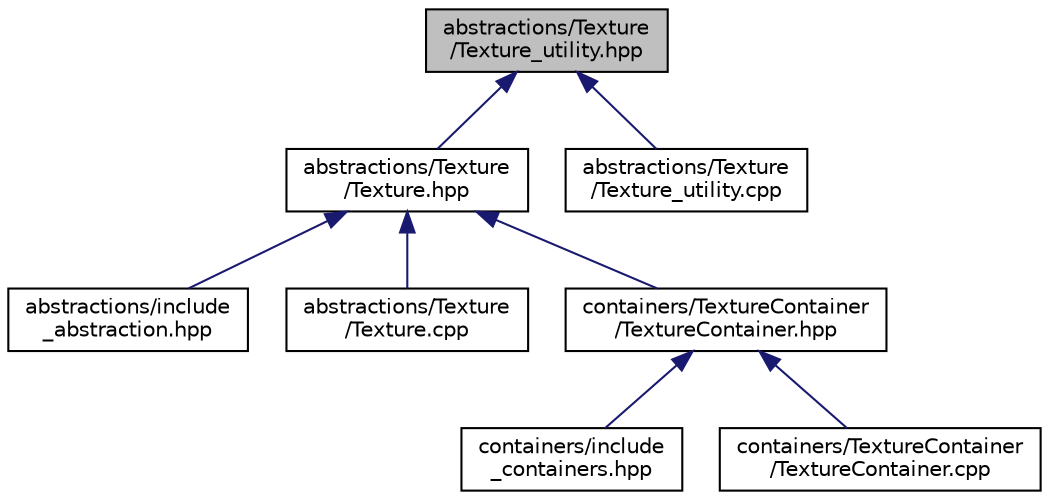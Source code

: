 digraph "abstractions/Texture/Texture_utility.hpp"
{
 // LATEX_PDF_SIZE
  edge [fontname="Helvetica",fontsize="10",labelfontname="Helvetica",labelfontsize="10"];
  node [fontname="Helvetica",fontsize="10",shape=record];
  Node1 [label="abstractions/Texture\l/Texture_utility.hpp",height=0.2,width=0.4,color="black", fillcolor="grey75", style="filled", fontcolor="black",tooltip=" "];
  Node1 -> Node2 [dir="back",color="midnightblue",fontsize="10",style="solid",fontname="Helvetica"];
  Node2 [label="abstractions/Texture\l/Texture.hpp",height=0.2,width=0.4,color="black", fillcolor="white", style="filled",URL="$Texture_8hpp.html",tooltip=" "];
  Node2 -> Node3 [dir="back",color="midnightblue",fontsize="10",style="solid",fontname="Helvetica"];
  Node3 [label="abstractions/include\l_abstraction.hpp",height=0.2,width=0.4,color="black", fillcolor="white", style="filled",URL="$include__abstraction_8hpp.html",tooltip=" "];
  Node2 -> Node4 [dir="back",color="midnightblue",fontsize="10",style="solid",fontname="Helvetica"];
  Node4 [label="abstractions/Texture\l/Texture.cpp",height=0.2,width=0.4,color="black", fillcolor="white", style="filled",URL="$Texture_8cpp.html",tooltip=" "];
  Node2 -> Node5 [dir="back",color="midnightblue",fontsize="10",style="solid",fontname="Helvetica"];
  Node5 [label="containers/TextureContainer\l/TextureContainer.hpp",height=0.2,width=0.4,color="black", fillcolor="white", style="filled",URL="$TextureContainer_8hpp.html",tooltip=" "];
  Node5 -> Node6 [dir="back",color="midnightblue",fontsize="10",style="solid",fontname="Helvetica"];
  Node6 [label="containers/include\l_containers.hpp",height=0.2,width=0.4,color="black", fillcolor="white", style="filled",URL="$include__containers_8hpp.html",tooltip=" "];
  Node5 -> Node7 [dir="back",color="midnightblue",fontsize="10",style="solid",fontname="Helvetica"];
  Node7 [label="containers/TextureContainer\l/TextureContainer.cpp",height=0.2,width=0.4,color="black", fillcolor="white", style="filled",URL="$TextureContainer_8cpp.html",tooltip=" "];
  Node1 -> Node8 [dir="back",color="midnightblue",fontsize="10",style="solid",fontname="Helvetica"];
  Node8 [label="abstractions/Texture\l/Texture_utility.cpp",height=0.2,width=0.4,color="black", fillcolor="white", style="filled",URL="$Texture__utility_8cpp.html",tooltip=" "];
}
